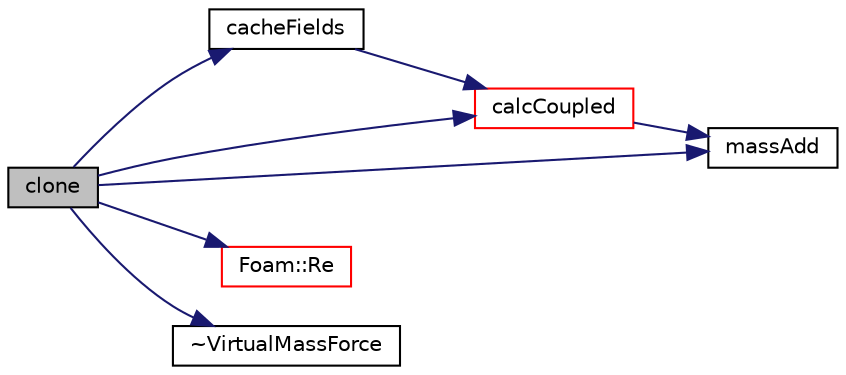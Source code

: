 digraph "clone"
{
  bgcolor="transparent";
  edge [fontname="Helvetica",fontsize="10",labelfontname="Helvetica",labelfontsize="10"];
  node [fontname="Helvetica",fontsize="10",shape=record];
  rankdir="LR";
  Node9 [label="clone",height=0.2,width=0.4,color="black", fillcolor="grey75", style="filled", fontcolor="black"];
  Node9 -> Node10 [color="midnightblue",fontsize="10",style="solid",fontname="Helvetica"];
  Node10 [label="cacheFields",height=0.2,width=0.4,color="black",URL="$a25297.html#a6005414ac27ae3e0b5a783ba216c1906",tooltip="Cache fields. "];
  Node10 -> Node11 [color="midnightblue",fontsize="10",style="solid",fontname="Helvetica"];
  Node11 [label="calcCoupled",height=0.2,width=0.4,color="red",URL="$a25297.html#afaf626ee39da50a44d12588b5cb987d9",tooltip="Calculate the non-coupled force. "];
  Node11 -> Node14 [color="midnightblue",fontsize="10",style="solid",fontname="Helvetica"];
  Node14 [label="massAdd",height=0.2,width=0.4,color="black",URL="$a25297.html#a56b65101649a08cf20345c1b8847819d",tooltip="Return the added mass. "];
  Node9 -> Node11 [color="midnightblue",fontsize="10",style="solid",fontname="Helvetica"];
  Node9 -> Node14 [color="midnightblue",fontsize="10",style="solid",fontname="Helvetica"];
  Node9 -> Node15 [color="midnightblue",fontsize="10",style="solid",fontname="Helvetica"];
  Node15 [label="Foam::Re",height=0.2,width=0.4,color="red",URL="$a21851.html#affa366970bcbe0f7ccf7c85557a3e12b"];
  Node9 -> Node18 [color="midnightblue",fontsize="10",style="solid",fontname="Helvetica"];
  Node18 [label="~VirtualMassForce",height=0.2,width=0.4,color="black",URL="$a25297.html#a3e10d8624e2a9e5f7670833df04577c2",tooltip="Destructor. "];
}
